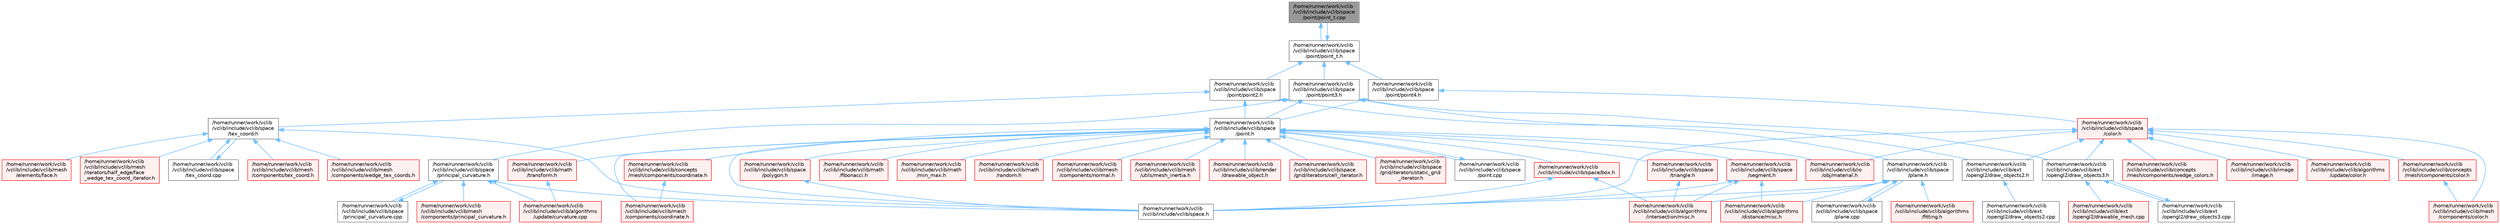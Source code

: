 digraph "/home/runner/work/vclib/vclib/include/vclib/space/point/point_t.cpp"
{
 // LATEX_PDF_SIZE
  bgcolor="transparent";
  edge [fontname=Helvetica,fontsize=10,labelfontname=Helvetica,labelfontsize=10];
  node [fontname=Helvetica,fontsize=10,shape=box,height=0.2,width=0.4];
  Node1 [label="/home/runner/work/vclib\l/vclib/include/vclib/space\l/point/point_t.cpp",height=0.2,width=0.4,color="gray40", fillcolor="grey60", style="filled", fontcolor="black",tooltip=" "];
  Node1 -> Node2 [dir="back",color="steelblue1",style="solid"];
  Node2 [label="/home/runner/work/vclib\l/vclib/include/vclib/space\l/point/point_t.h",height=0.2,width=0.4,color="grey40", fillcolor="white", style="filled",URL="$point__t_8h.html",tooltip=" "];
  Node2 -> Node3 [dir="back",color="steelblue1",style="solid"];
  Node3 [label="/home/runner/work/vclib\l/vclib/include/vclib/space\l/point/point2.h",height=0.2,width=0.4,color="grey40", fillcolor="white", style="filled",URL="$point2_8h.html",tooltip=" "];
  Node3 -> Node4 [dir="back",color="steelblue1",style="solid"];
  Node4 [label="/home/runner/work/vclib\l/vclib/include/vclib/ext\l/opengl2/draw_objects2.h",height=0.2,width=0.4,color="grey40", fillcolor="white", style="filled",URL="$draw__objects2_8h.html",tooltip=" "];
  Node4 -> Node5 [dir="back",color="steelblue1",style="solid"];
  Node5 [label="/home/runner/work/vclib\l/vclib/include/vclib/ext\l/opengl2/draw_objects2.cpp",height=0.2,width=0.4,color="grey40", fillcolor="white", style="filled",URL="$draw__objects2_8cpp.html",tooltip=" "];
  Node3 -> Node6 [dir="back",color="steelblue1",style="solid"];
  Node6 [label="/home/runner/work/vclib\l/vclib/include/vclib/space\l/point.h",height=0.2,width=0.4,color="grey40", fillcolor="white", style="filled",URL="$space_2point_8h.html",tooltip=" "];
  Node6 -> Node7 [dir="back",color="steelblue1",style="solid"];
  Node7 [label="/home/runner/work/vclib\l/vclib/include/vclib/concepts\l/mesh/components/coordinate.h",height=0.2,width=0.4,color="red", fillcolor="#FFF0F0", style="filled",URL="$concepts_2mesh_2components_2coordinate_8h.html",tooltip=" "];
  Node7 -> Node221 [dir="back",color="steelblue1",style="solid"];
  Node221 [label="/home/runner/work/vclib\l/vclib/include/vclib/mesh\l/components/coordinate.h",height=0.2,width=0.4,color="red", fillcolor="#FFF0F0", style="filled",URL="$mesh_2components_2coordinate_8h.html",tooltip=" "];
  Node6 -> Node224 [dir="back",color="steelblue1",style="solid"];
  Node224 [label="/home/runner/work/vclib\l/vclib/include/vclib/io\l/obj/material.h",height=0.2,width=0.4,color="red", fillcolor="#FFF0F0", style="filled",URL="$material_8h.html",tooltip=" "];
  Node6 -> Node226 [dir="back",color="steelblue1",style="solid"];
  Node226 [label="/home/runner/work/vclib\l/vclib/include/vclib/math\l/fibonacci.h",height=0.2,width=0.4,color="red", fillcolor="#FFF0F0", style="filled",URL="$fibonacci_8h.html",tooltip=" "];
  Node6 -> Node229 [dir="back",color="steelblue1",style="solid"];
  Node229 [label="/home/runner/work/vclib\l/vclib/include/vclib/math\l/min_max.h",height=0.2,width=0.4,color="red", fillcolor="#FFF0F0", style="filled",URL="$min__max_8h.html",tooltip=" "];
  Node6 -> Node246 [dir="back",color="steelblue1",style="solid"];
  Node246 [label="/home/runner/work/vclib\l/vclib/include/vclib/math\l/random.h",height=0.2,width=0.4,color="red", fillcolor="#FFF0F0", style="filled",URL="$random_8h.html",tooltip=" "];
  Node6 -> Node248 [dir="back",color="steelblue1",style="solid"];
  Node248 [label="/home/runner/work/vclib\l/vclib/include/vclib/math\l/transform.h",height=0.2,width=0.4,color="red", fillcolor="#FFF0F0", style="filled",URL="$math_2transform_8h.html",tooltip=" "];
  Node248 -> Node27 [dir="back",color="steelblue1",style="solid"];
  Node27 [label="/home/runner/work/vclib\l/vclib/include/vclib/algorithms\l/update/curvature.cpp",height=0.2,width=0.4,color="red", fillcolor="#FFF0F0", style="filled",URL="$curvature_8cpp.html",tooltip=" "];
  Node6 -> Node221 [dir="back",color="steelblue1",style="solid"];
  Node6 -> Node250 [dir="back",color="steelblue1",style="solid"];
  Node250 [label="/home/runner/work/vclib\l/vclib/include/vclib/mesh\l/components/normal.h",height=0.2,width=0.4,color="red", fillcolor="#FFF0F0", style="filled",URL="$mesh_2components_2normal_8h.html",tooltip=" "];
  Node6 -> Node70 [dir="back",color="steelblue1",style="solid"];
  Node70 [label="/home/runner/work/vclib\l/vclib/include/vclib/mesh\l/utils/mesh_inertia.h",height=0.2,width=0.4,color="red", fillcolor="#FFF0F0", style="filled",URL="$mesh__inertia_8h.html",tooltip=" "];
  Node6 -> Node254 [dir="back",color="steelblue1",style="solid"];
  Node254 [label="/home/runner/work/vclib\l/vclib/include/vclib/render\l/drawable_object.h",height=0.2,width=0.4,color="red", fillcolor="#FFF0F0", style="filled",URL="$drawable__object_8h.html",tooltip=" "];
  Node6 -> Node30 [dir="back",color="steelblue1",style="solid"];
  Node30 [label="/home/runner/work/vclib\l/vclib/include/vclib/space.h",height=0.2,width=0.4,color="grey40", fillcolor="white", style="filled",URL="$space_8h.html",tooltip=" "];
  Node6 -> Node234 [dir="back",color="steelblue1",style="solid"];
  Node234 [label="/home/runner/work/vclib\l/vclib/include/vclib/space/box.h",height=0.2,width=0.4,color="red", fillcolor="#FFF0F0", style="filled",URL="$space_2box_8h.html",tooltip=" "];
  Node234 -> Node235 [dir="back",color="steelblue1",style="solid"];
  Node235 [label="/home/runner/work/vclib\l/vclib/include/vclib/algorithms\l/intersection/misc.h",height=0.2,width=0.4,color="red", fillcolor="#FFF0F0", style="filled",URL="$intersection_2misc_8h.html",tooltip=" "];
  Node234 -> Node30 [dir="back",color="steelblue1",style="solid"];
  Node6 -> Node262 [dir="back",color="steelblue1",style="solid"];
  Node262 [label="/home/runner/work/vclib\l/vclib/include/vclib/space\l/grid/iterators/cell_iterator.h",height=0.2,width=0.4,color="red", fillcolor="#FFF0F0", style="filled",URL="$cell__iterator_8h.html",tooltip=" "];
  Node6 -> Node264 [dir="back",color="steelblue1",style="solid"];
  Node264 [label="/home/runner/work/vclib\l/vclib/include/vclib/space\l/grid/iterators/static_grid\l_iterator.h",height=0.2,width=0.4,color="red", fillcolor="#FFF0F0", style="filled",URL="$static__grid__iterator_8h.html",tooltip=" "];
  Node6 -> Node266 [dir="back",color="steelblue1",style="solid"];
  Node266 [label="/home/runner/work/vclib\l/vclib/include/vclib/space\l/point.cpp",height=0.2,width=0.4,color="grey40", fillcolor="white", style="filled",URL="$point_8cpp.html",tooltip=" "];
  Node266 -> Node6 [dir="back",color="steelblue1",style="solid"];
  Node6 -> Node213 [dir="back",color="steelblue1",style="solid"];
  Node213 [label="/home/runner/work/vclib\l/vclib/include/vclib/space\l/polygon.h",height=0.2,width=0.4,color="red", fillcolor="#FFF0F0", style="filled",URL="$space_2polygon_8h.html",tooltip=" "];
  Node213 -> Node30 [dir="back",color="steelblue1",style="solid"];
  Node6 -> Node267 [dir="back",color="steelblue1",style="solid"];
  Node267 [label="/home/runner/work/vclib\l/vclib/include/vclib/space\l/segment.h",height=0.2,width=0.4,color="red", fillcolor="#FFF0F0", style="filled",URL="$space_2segment_8h.html",tooltip=" "];
  Node267 -> Node268 [dir="back",color="steelblue1",style="solid"];
  Node268 [label="/home/runner/work/vclib\l/vclib/include/vclib/algorithms\l/distance/misc.h",height=0.2,width=0.4,color="red", fillcolor="#FFF0F0", style="filled",URL="$distance_2misc_8h.html",tooltip=" "];
  Node267 -> Node235 [dir="back",color="steelblue1",style="solid"];
  Node267 -> Node30 [dir="back",color="steelblue1",style="solid"];
  Node6 -> Node271 [dir="back",color="steelblue1",style="solid"];
  Node271 [label="/home/runner/work/vclib\l/vclib/include/vclib/space\l/triangle.h",height=0.2,width=0.4,color="red", fillcolor="#FFF0F0", style="filled",URL="$space_2triangle_8h.html",tooltip=" "];
  Node271 -> Node235 [dir="back",color="steelblue1",style="solid"];
  Node3 -> Node275 [dir="back",color="steelblue1",style="solid"];
  Node275 [label="/home/runner/work/vclib\l/vclib/include/vclib/space\l/tex_coord.h",height=0.2,width=0.4,color="grey40", fillcolor="white", style="filled",URL="$space_2tex__coord_8h.html",tooltip=" "];
  Node275 -> Node276 [dir="back",color="steelblue1",style="solid"];
  Node276 [label="/home/runner/work/vclib\l/vclib/include/vclib/mesh\l/components/tex_coord.h",height=0.2,width=0.4,color="red", fillcolor="#FFF0F0", style="filled",URL="$mesh_2components_2tex__coord_8h.html",tooltip=" "];
  Node275 -> Node278 [dir="back",color="steelblue1",style="solid"];
  Node278 [label="/home/runner/work/vclib\l/vclib/include/vclib/mesh\l/components/wedge_tex_coords.h",height=0.2,width=0.4,color="red", fillcolor="#FFF0F0", style="filled",URL="$mesh_2components_2wedge__tex__coords_8h.html",tooltip=" "];
  Node275 -> Node193 [dir="back",color="steelblue1",style="solid"];
  Node193 [label="/home/runner/work/vclib\l/vclib/include/vclib/mesh\l/elements/face.h",height=0.2,width=0.4,color="red", fillcolor="#FFF0F0", style="filled",URL="$mesh_2elements_2face_8h.html",tooltip=" "];
  Node275 -> Node280 [dir="back",color="steelblue1",style="solid"];
  Node280 [label="/home/runner/work/vclib\l/vclib/include/vclib/mesh\l/iterators/half_edge/face\l_wedge_tex_coord_iterator.h",height=0.2,width=0.4,color="red", fillcolor="#FFF0F0", style="filled",URL="$face__wedge__tex__coord__iterator_8h.html",tooltip=" "];
  Node275 -> Node30 [dir="back",color="steelblue1",style="solid"];
  Node275 -> Node283 [dir="back",color="steelblue1",style="solid"];
  Node283 [label="/home/runner/work/vclib\l/vclib/include/vclib/space\l/tex_coord.cpp",height=0.2,width=0.4,color="grey40", fillcolor="white", style="filled",URL="$space_2tex__coord_8cpp.html",tooltip=" "];
  Node283 -> Node275 [dir="back",color="steelblue1",style="solid"];
  Node2 -> Node284 [dir="back",color="steelblue1",style="solid"];
  Node284 [label="/home/runner/work/vclib\l/vclib/include/vclib/space\l/point/point3.h",height=0.2,width=0.4,color="grey40", fillcolor="white", style="filled",URL="$point3_8h.html",tooltip=" "];
  Node284 -> Node285 [dir="back",color="steelblue1",style="solid"];
  Node285 [label="/home/runner/work/vclib\l/vclib/include/vclib/ext\l/opengl2/draw_objects3.h",height=0.2,width=0.4,color="grey40", fillcolor="white", style="filled",URL="$draw__objects3_8h.html",tooltip=" "];
  Node285 -> Node286 [dir="back",color="steelblue1",style="solid"];
  Node286 [label="/home/runner/work/vclib\l/vclib/include/vclib/ext\l/opengl2/draw_objects3.cpp",height=0.2,width=0.4,color="grey40", fillcolor="white", style="filled",URL="$draw__objects3_8cpp.html",tooltip=" "];
  Node286 -> Node285 [dir="back",color="steelblue1",style="solid"];
  Node285 -> Node82 [dir="back",color="steelblue1",style="solid"];
  Node82 [label="/home/runner/work/vclib\l/vclib/include/vclib/ext\l/opengl2/drawable_mesh.cpp",height=0.2,width=0.4,color="red", fillcolor="#FFF0F0", style="filled",URL="$drawable__mesh_8cpp.html",tooltip=" "];
  Node284 -> Node287 [dir="back",color="steelblue1",style="solid"];
  Node287 [label="/home/runner/work/vclib\l/vclib/include/vclib/space\l/plane.h",height=0.2,width=0.4,color="grey40", fillcolor="white", style="filled",URL="$space_2plane_8h.html",tooltip=" "];
  Node287 -> Node268 [dir="back",color="steelblue1",style="solid"];
  Node287 -> Node74 [dir="back",color="steelblue1",style="solid"];
  Node74 [label="/home/runner/work/vclib\l/vclib/include/vclib/algorithms\l/fitting.h",height=0.2,width=0.4,color="red", fillcolor="#FFF0F0", style="filled",URL="$fitting_8h.html",tooltip=" "];
  Node287 -> Node235 [dir="back",color="steelblue1",style="solid"];
  Node287 -> Node30 [dir="back",color="steelblue1",style="solid"];
  Node287 -> Node288 [dir="back",color="steelblue1",style="solid"];
  Node288 [label="/home/runner/work/vclib\l/vclib/include/vclib/space\l/plane.cpp",height=0.2,width=0.4,color="grey40", fillcolor="white", style="filled",URL="$plane_8cpp.html",tooltip=" "];
  Node288 -> Node287 [dir="back",color="steelblue1",style="solid"];
  Node284 -> Node6 [dir="back",color="steelblue1",style="solid"];
  Node284 -> Node289 [dir="back",color="steelblue1",style="solid"];
  Node289 [label="/home/runner/work/vclib\l/vclib/include/vclib/space\l/principal_curvature.h",height=0.2,width=0.4,color="grey40", fillcolor="white", style="filled",URL="$space_2principal__curvature_8h.html",tooltip=" "];
  Node289 -> Node27 [dir="back",color="steelblue1",style="solid"];
  Node289 -> Node290 [dir="back",color="steelblue1",style="solid"];
  Node290 [label="/home/runner/work/vclib\l/vclib/include/vclib/mesh\l/components/principal_curvature.h",height=0.2,width=0.4,color="red", fillcolor="#FFF0F0", style="filled",URL="$mesh_2components_2principal__curvature_8h.html",tooltip=" "];
  Node289 -> Node30 [dir="back",color="steelblue1",style="solid"];
  Node289 -> Node292 [dir="back",color="steelblue1",style="solid"];
  Node292 [label="/home/runner/work/vclib\l/vclib/include/vclib/space\l/principal_curvature.cpp",height=0.2,width=0.4,color="grey40", fillcolor="white", style="filled",URL="$space_2principal__curvature_8cpp.html",tooltip=" "];
  Node292 -> Node289 [dir="back",color="steelblue1",style="solid"];
  Node2 -> Node293 [dir="back",color="steelblue1",style="solid"];
  Node293 [label="/home/runner/work/vclib\l/vclib/include/vclib/space\l/point/point4.h",height=0.2,width=0.4,color="grey40", fillcolor="white", style="filled",URL="$point4_8h.html",tooltip=" "];
  Node293 -> Node294 [dir="back",color="steelblue1",style="solid"];
  Node294 [label="/home/runner/work/vclib\l/vclib/include/vclib/space\l/color.h",height=0.2,width=0.4,color="red", fillcolor="#FFF0F0", style="filled",URL="$space_2color_8h.html",tooltip=" "];
  Node294 -> Node78 [dir="back",color="steelblue1",style="solid"];
  Node78 [label="/home/runner/work/vclib\l/vclib/include/vclib/algorithms\l/update/color.h",height=0.2,width=0.4,color="red", fillcolor="#FFF0F0", style="filled",URL="$algorithms_2update_2color_8h.html",tooltip=" "];
  Node294 -> Node295 [dir="back",color="steelblue1",style="solid"];
  Node295 [label="/home/runner/work/vclib\l/vclib/include/vclib/concepts\l/mesh/components/color.h",height=0.2,width=0.4,color="red", fillcolor="#FFF0F0", style="filled",URL="$concepts_2mesh_2components_2color_8h.html",tooltip=" "];
  Node295 -> Node296 [dir="back",color="steelblue1",style="solid"];
  Node296 [label="/home/runner/work/vclib\l/vclib/include/vclib/mesh\l/components/color.h",height=0.2,width=0.4,color="red", fillcolor="#FFF0F0", style="filled",URL="$mesh_2components_2color_8h.html",tooltip=" "];
  Node294 -> Node299 [dir="back",color="steelblue1",style="solid"];
  Node299 [label="/home/runner/work/vclib\l/vclib/include/vclib/concepts\l/mesh/components/wedge_colors.h",height=0.2,width=0.4,color="red", fillcolor="#FFF0F0", style="filled",URL="$concepts_2mesh_2components_2wedge__colors_8h.html",tooltip=" "];
  Node294 -> Node4 [dir="back",color="steelblue1",style="solid"];
  Node294 -> Node285 [dir="back",color="steelblue1",style="solid"];
  Node294 -> Node302 [dir="back",color="steelblue1",style="solid"];
  Node302 [label="/home/runner/work/vclib\l/vclib/include/vclib/image\l/image.h",height=0.2,width=0.4,color="red", fillcolor="#FFF0F0", style="filled",URL="$image_2image_8h.html",tooltip=" "];
  Node294 -> Node224 [dir="back",color="steelblue1",style="solid"];
  Node294 -> Node296 [dir="back",color="steelblue1",style="solid"];
  Node294 -> Node30 [dir="back",color="steelblue1",style="solid"];
  Node293 -> Node6 [dir="back",color="steelblue1",style="solid"];
  Node2 -> Node1 [dir="back",color="steelblue1",style="solid"];
}

